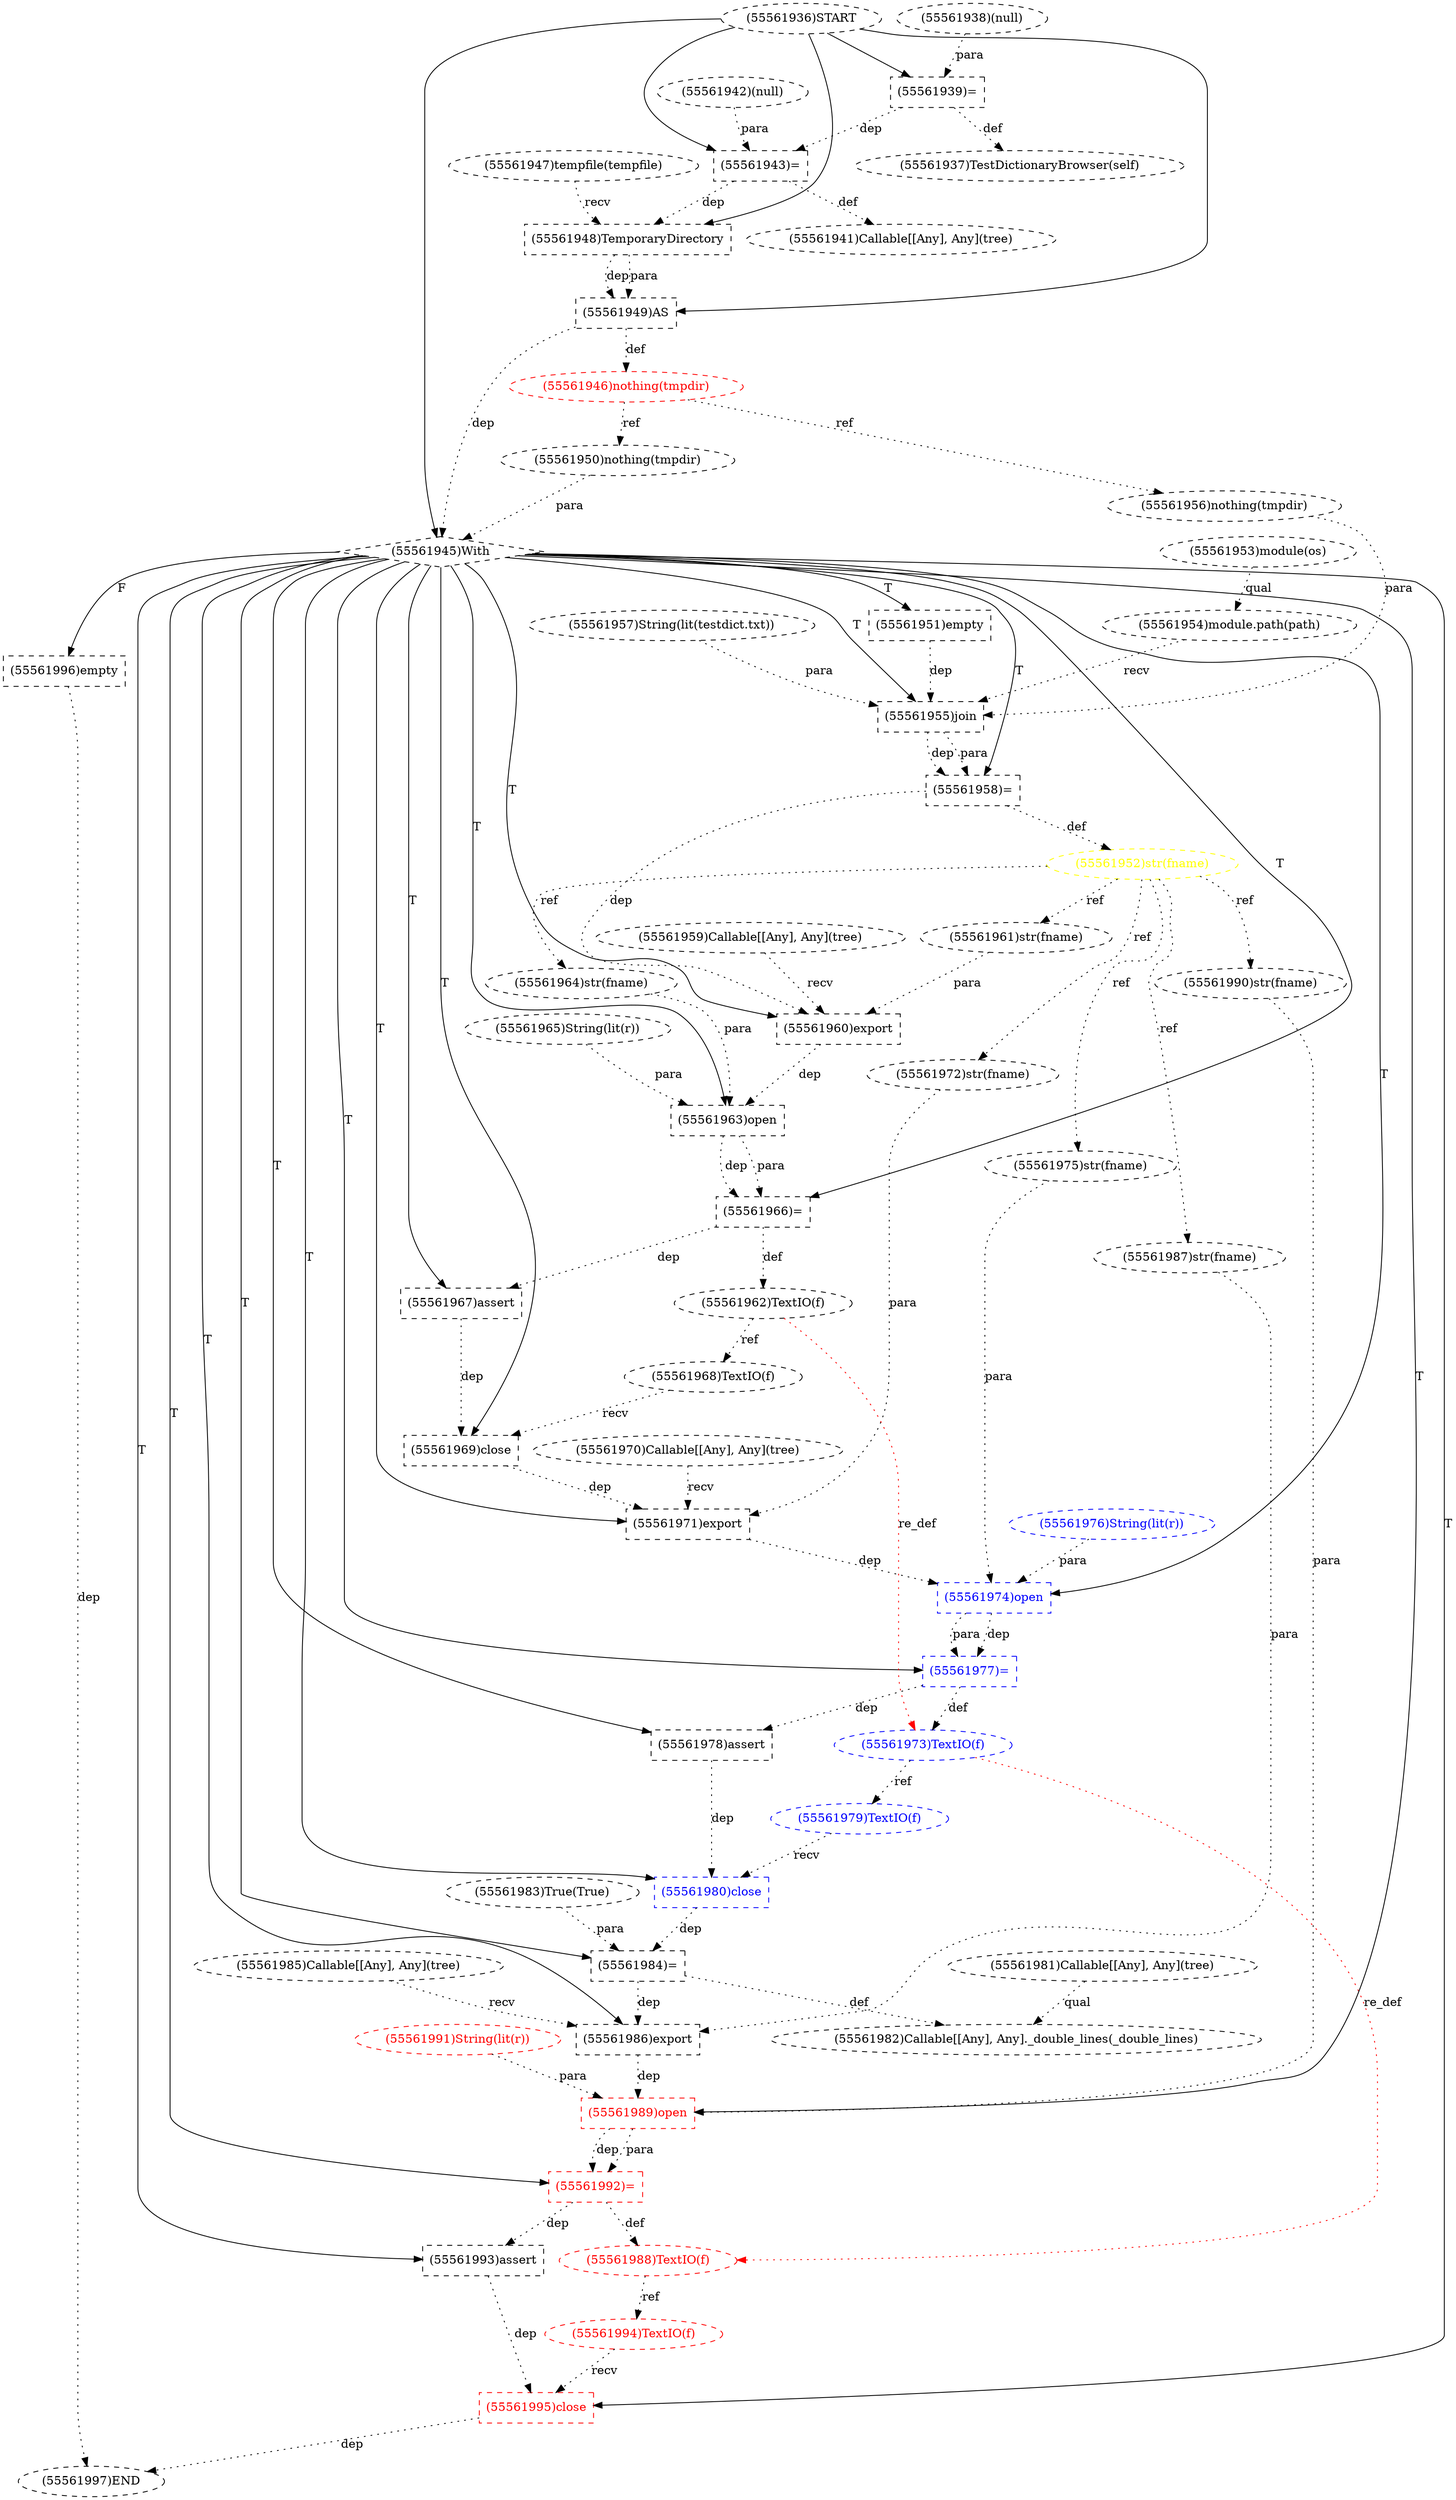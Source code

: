 digraph G {
1 [label="(55561936)START" style=dashed]
2 [label="(55561980)close" shape=box style=dashed color=blue fontcolor=blue]
3 [label="(55561959)Callable[[Any], Any](tree)" shape=ellipse style=dashed]
4 [label="(55561981)Callable[[Any], Any](tree)" shape=ellipse style=dashed]
5 [label="(55561964)str(fname)" shape=ellipse style=dashed]
6 [label="(55561951)empty" shape=box style=dashed]
7 [label="(55561973)TextIO(f)" shape=ellipse style=dashed color=blue fontcolor=blue]
8 [label="(55561953)module(os)" shape=ellipse style=dashed]
9 [label="(55561960)export" shape=box style=dashed]
10 [label="(55561979)TextIO(f)" shape=ellipse style=dashed color=blue fontcolor=blue]
11 [label="(55561989)open" shape=box style=dashed color=red fontcolor=red]
12 [label="(55561965)String(lit(r))" shape=ellipse style=dashed color=black fontcolor=black]
13 [label="(55561943)=" shape=box style=dashed]
14 [label="(55561941)Callable[[Any], Any](tree)" shape=ellipse style=dashed]
15 [label="(55561958)=" shape=box style=dashed]
16 [label="(55561997)END" style=dashed]
17 [label="(55561937)TestDictionaryBrowser(self)" shape=ellipse style=dashed]
18 [label="(55561967)assert" shape=box style=dashed]
19 [label="(55561972)str(fname)" shape=ellipse style=dashed]
20 [label="(55561995)close" shape=box style=dashed color=red fontcolor=red]
21 [label="(55561985)Callable[[Any], Any](tree)" shape=ellipse style=dashed]
22 [label="(55561948)TemporaryDirectory" shape=box style=dashed]
23 [label="(55561963)open" shape=box style=dashed color=black fontcolor=black]
24 [label="(55561939)=" shape=box style=dashed]
25 [label="(55561956)nothing(tmpdir)" shape=ellipse style=dashed]
26 [label="(55561984)=" shape=box style=dashed]
27 [label="(55561961)str(fname)" shape=ellipse style=dashed]
28 [label="(55561982)Callable[[Any], Any]._double_lines(_double_lines)" shape=ellipse style=dashed]
29 [label="(55561957)String(lit(testdict.txt))" shape=ellipse style=dashed]
30 [label="(55561993)assert" shape=box style=dashed]
31 [label="(55561990)str(fname)" shape=ellipse style=dashed]
32 [label="(55561988)TextIO(f)" shape=ellipse style=dashed color=red fontcolor=red]
33 [label="(55561994)TextIO(f)" shape=ellipse style=dashed color=red fontcolor=red]
34 [label="(55561954)module.path(path)" shape=ellipse style=dashed]
35 [label="(55561938)(null)" shape=ellipse style=dashed]
36 [label="(55561978)assert" shape=box style=dashed]
37 [label="(55561977)=" shape=box style=dashed color=blue fontcolor=blue]
38 [label="(55561946)nothing(tmpdir)" shape=ellipse style=dashed color=red fontcolor=red]
39 [label="(55561969)close" shape=box style=dashed color=black fontcolor=black]
40 [label="(55561976)String(lit(r))" shape=ellipse style=dashed color=blue fontcolor=blue]
41 [label="(55561945)With" shape=diamond style=dashed]
42 [label="(55561968)TextIO(f)" shape=ellipse style=dashed color=black fontcolor=black]
43 [label="(55561949)AS" shape=box style=dashed]
44 [label="(55561983)True(True)" shape=ellipse style=dashed]
45 [label="(55561947)tempfile(tempfile)" shape=ellipse style=dashed]
46 [label="(55561974)open" shape=box style=dashed color=blue fontcolor=blue]
47 [label="(55561962)TextIO(f)" shape=ellipse style=dashed color=black fontcolor=black]
48 [label="(55561975)str(fname)" shape=ellipse style=dashed]
49 [label="(55561996)empty" shape=box style=dashed]
50 [label="(55561942)(null)" shape=ellipse style=dashed]
51 [label="(55561950)nothing(tmpdir)" shape=ellipse style=dashed]
52 [label="(55561955)join" shape=box style=dashed]
53 [label="(55561992)=" shape=box style=dashed color=red fontcolor=red]
54 [label="(55561966)=" shape=box style=dashed color=black fontcolor=black]
55 [label="(55561987)str(fname)" shape=ellipse style=dashed]
56 [label="(55561991)String(lit(r))" shape=ellipse style=dashed color=red fontcolor=red]
57 [label="(55561970)Callable[[Any], Any](tree)" shape=ellipse style=dashed]
58 [label="(55561952)str(fname)" shape=ellipse style=dashed color=yellow fontcolor=yellow]
59 [label="(55561971)export" shape=box style=dashed]
60 [label="(55561986)export" shape=box style=dashed]
41 -> 2 [label="T"];
10 -> 2 [label="recv" style=dotted];
36 -> 2 [label="dep" style=dotted];
58 -> 5 [label="ref" style=dotted];
41 -> 6 [label="T"];
37 -> 7 [label="def" style=dotted];
47 -> 7 [label="re_def" style=dotted color=red];
41 -> 9 [label="T"];
3 -> 9 [label="recv" style=dotted];
27 -> 9 [label="para" style=dotted];
15 -> 9 [label="dep" style=dotted];
7 -> 10 [label="ref" style=dotted];
41 -> 11 [label="T"];
31 -> 11 [label="para" style=dotted];
56 -> 11 [label="para" style=dotted];
60 -> 11 [label="dep" style=dotted];
1 -> 13 [label="" style=solid];
50 -> 13 [label="para" style=dotted];
24 -> 13 [label="dep" style=dotted];
13 -> 14 [label="def" style=dotted];
41 -> 15 [label="T"];
52 -> 15 [label="dep" style=dotted];
52 -> 15 [label="para" style=dotted];
49 -> 16 [label="dep" style=dotted];
20 -> 16 [label="dep" style=dotted];
24 -> 17 [label="def" style=dotted];
41 -> 18 [label="T"];
54 -> 18 [label="dep" style=dotted];
58 -> 19 [label="ref" style=dotted];
41 -> 20 [label="T"];
33 -> 20 [label="recv" style=dotted];
30 -> 20 [label="dep" style=dotted];
1 -> 22 [label="" style=solid];
45 -> 22 [label="recv" style=dotted];
13 -> 22 [label="dep" style=dotted];
41 -> 23 [label="T"];
5 -> 23 [label="para" style=dotted];
12 -> 23 [label="para" style=dotted];
9 -> 23 [label="dep" style=dotted];
1 -> 24 [label="" style=solid];
35 -> 24 [label="para" style=dotted];
38 -> 25 [label="ref" style=dotted];
41 -> 26 [label="T"];
44 -> 26 [label="para" style=dotted];
2 -> 26 [label="dep" style=dotted];
58 -> 27 [label="ref" style=dotted];
4 -> 28 [label="qual" style=dotted];
26 -> 28 [label="def" style=dotted];
41 -> 30 [label="T"];
53 -> 30 [label="dep" style=dotted];
58 -> 31 [label="ref" style=dotted];
53 -> 32 [label="def" style=dotted];
7 -> 32 [label="re_def" style=dotted color=red];
32 -> 33 [label="ref" style=dotted];
8 -> 34 [label="qual" style=dotted];
41 -> 36 [label="T"];
37 -> 36 [label="dep" style=dotted];
41 -> 37 [label="T"];
46 -> 37 [label="dep" style=dotted];
46 -> 37 [label="para" style=dotted];
43 -> 38 [label="def" style=dotted];
41 -> 39 [label="T"];
42 -> 39 [label="recv" style=dotted];
18 -> 39 [label="dep" style=dotted];
1 -> 41 [label="" style=solid];
43 -> 41 [label="dep" style=dotted];
51 -> 41 [label="para" style=dotted];
47 -> 42 [label="ref" style=dotted];
1 -> 43 [label="" style=solid];
22 -> 43 [label="dep" style=dotted];
22 -> 43 [label="para" style=dotted];
41 -> 46 [label="T"];
48 -> 46 [label="para" style=dotted];
40 -> 46 [label="para" style=dotted];
59 -> 46 [label="dep" style=dotted];
54 -> 47 [label="def" style=dotted];
58 -> 48 [label="ref" style=dotted];
41 -> 49 [label="F"];
38 -> 51 [label="ref" style=dotted];
41 -> 52 [label="T"];
34 -> 52 [label="recv" style=dotted];
25 -> 52 [label="para" style=dotted];
29 -> 52 [label="para" style=dotted];
6 -> 52 [label="dep" style=dotted];
41 -> 53 [label="T"];
11 -> 53 [label="dep" style=dotted];
11 -> 53 [label="para" style=dotted];
41 -> 54 [label="T"];
23 -> 54 [label="dep" style=dotted];
23 -> 54 [label="para" style=dotted];
58 -> 55 [label="ref" style=dotted];
15 -> 58 [label="def" style=dotted];
41 -> 59 [label="T"];
57 -> 59 [label="recv" style=dotted];
19 -> 59 [label="para" style=dotted];
39 -> 59 [label="dep" style=dotted];
41 -> 60 [label="T"];
21 -> 60 [label="recv" style=dotted];
55 -> 60 [label="para" style=dotted];
26 -> 60 [label="dep" style=dotted];
}